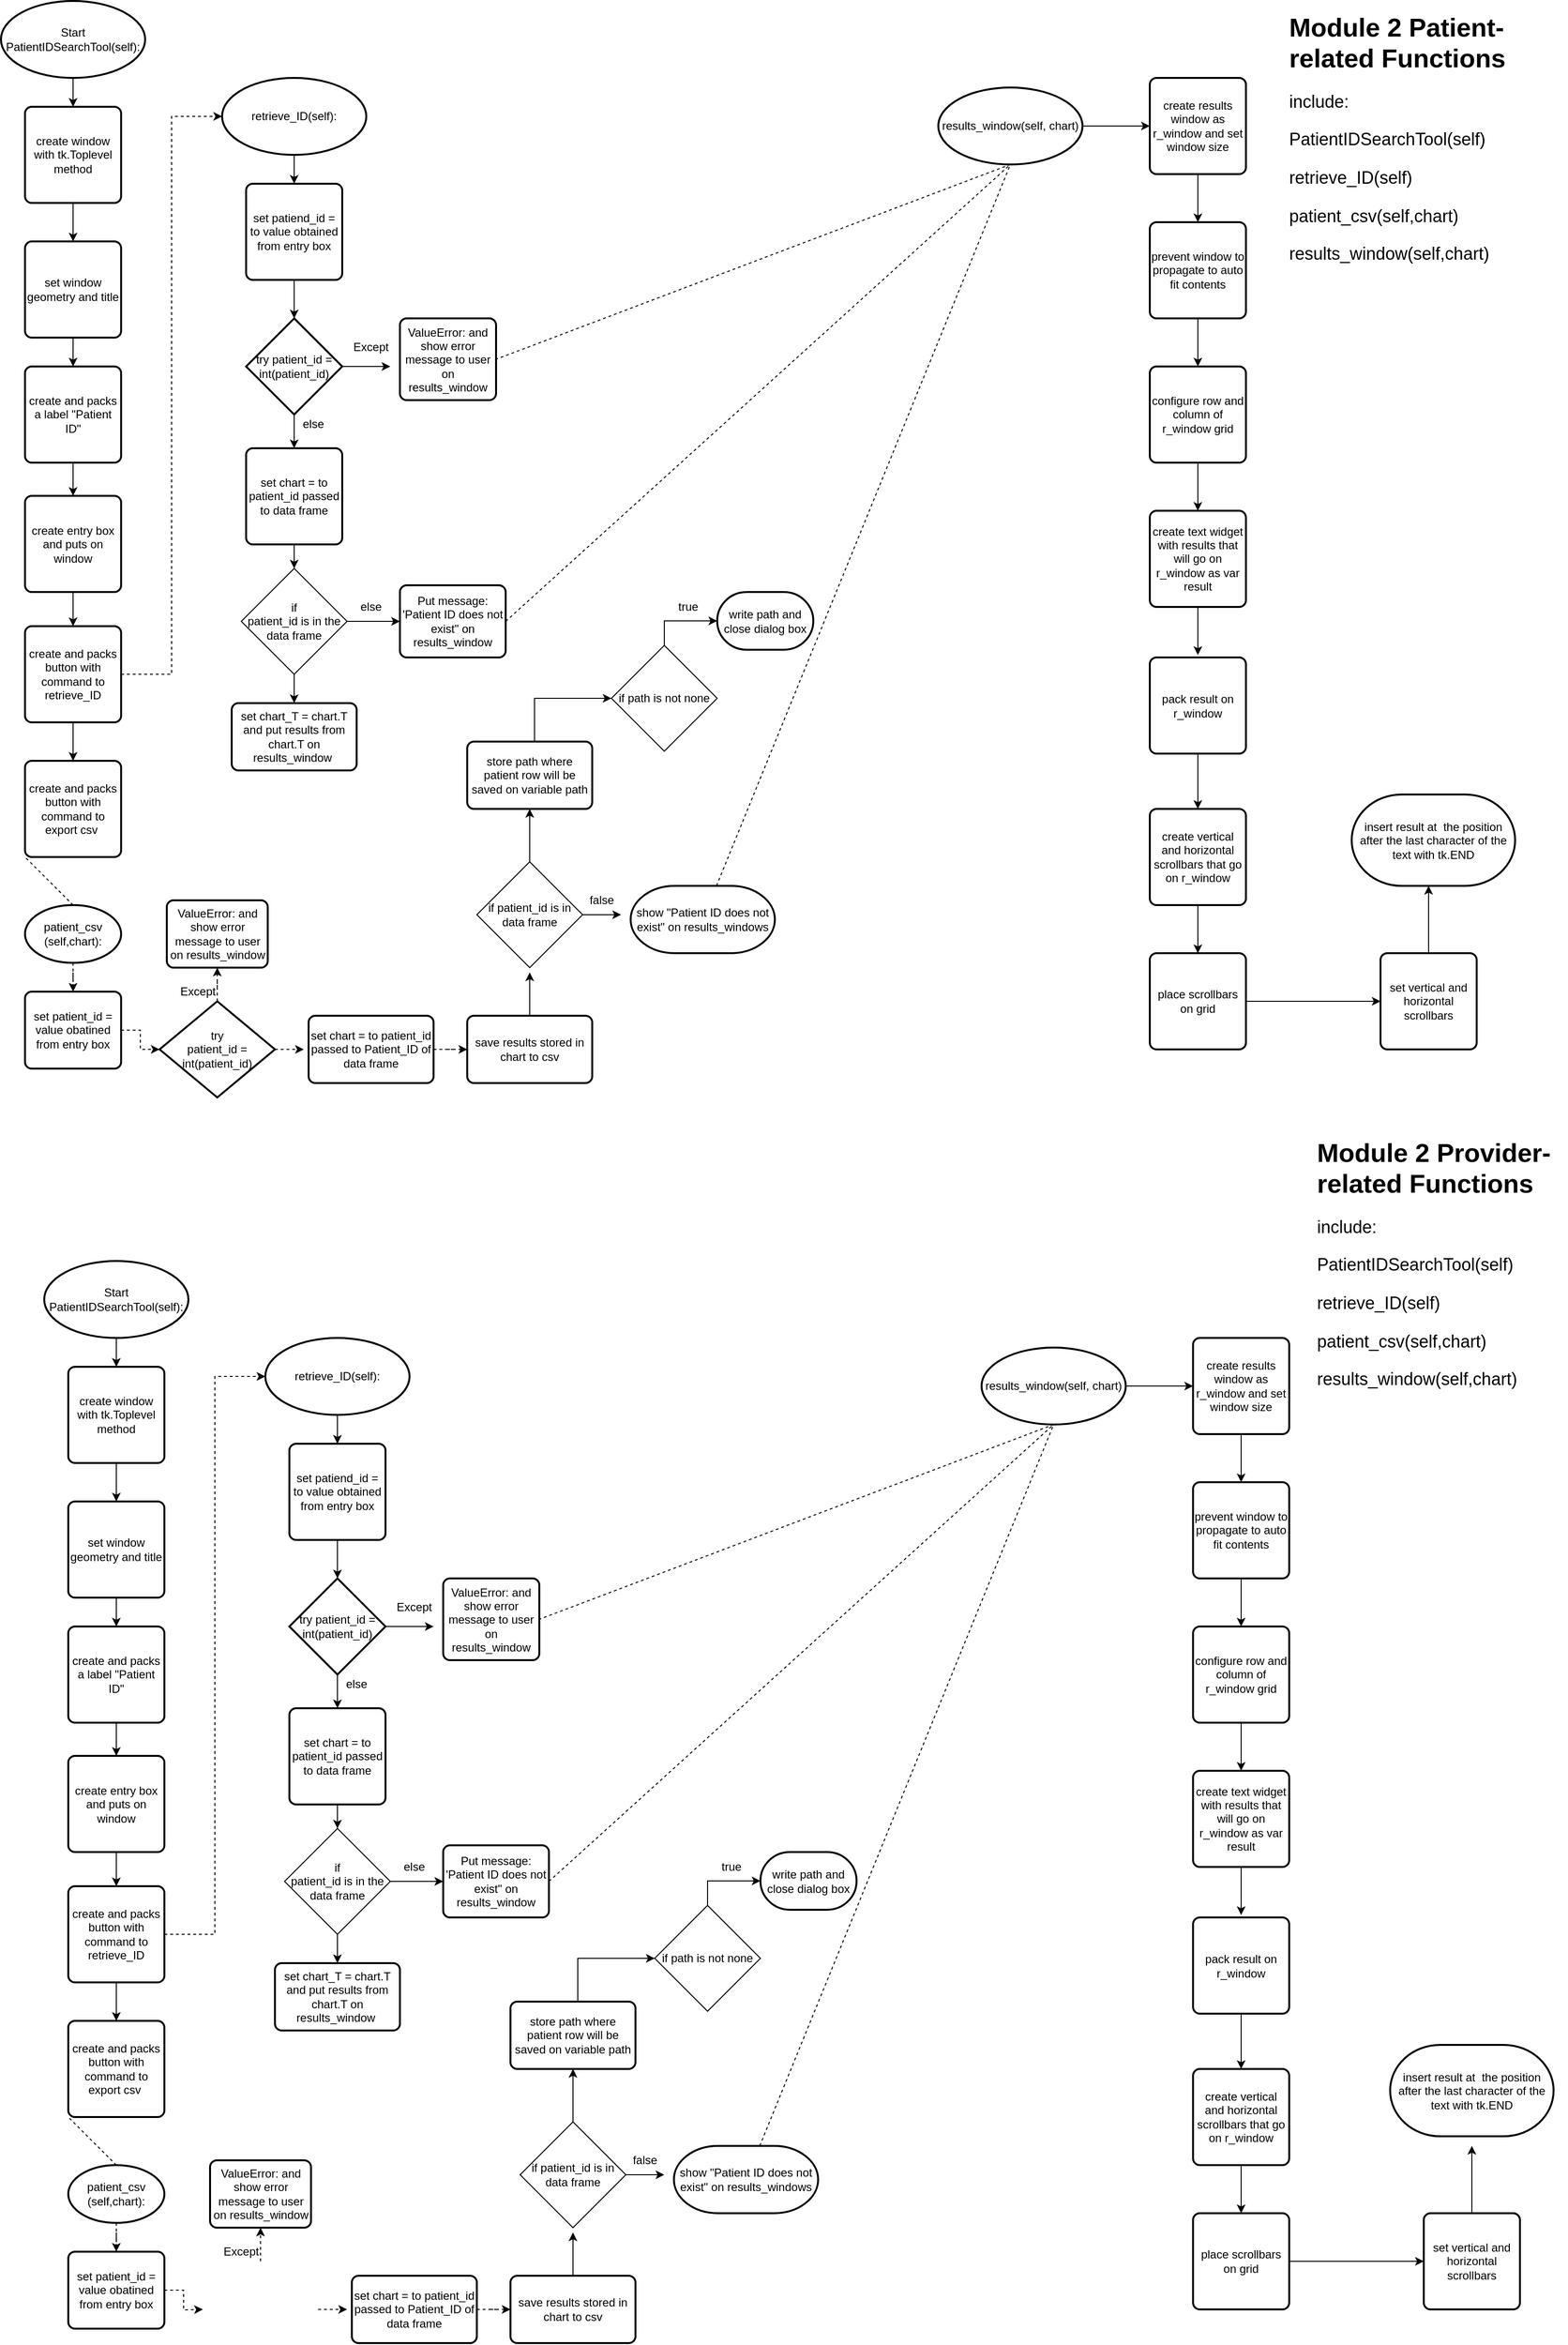 <mxfile version="13.7.7" type="github">
  <diagram id="C5RBs43oDa-KdzZeNtuy" name="Page-1">
    <mxGraphModel dx="3560" dy="1314" grid="1" gridSize="10" guides="1" tooltips="1" connect="1" arrows="1" fold="1" page="1" pageScale="1" pageWidth="827" pageHeight="1169" math="0" shadow="0">
      <root>
        <mxCell id="WIyWlLk6GJQsqaUBKTNV-0" />
        <mxCell id="WIyWlLk6GJQsqaUBKTNV-1" parent="WIyWlLk6GJQsqaUBKTNV-0" />
        <mxCell id="54fz8cjKadsP2ye5OsTs-17" style="edgeStyle=orthogonalEdgeStyle;rounded=0;orthogonalLoop=1;jettySize=auto;html=1;entryX=0.5;entryY=0;entryDx=0;entryDy=0;" edge="1" parent="WIyWlLk6GJQsqaUBKTNV-1" source="54fz8cjKadsP2ye5OsTs-0" target="54fz8cjKadsP2ye5OsTs-9">
          <mxGeometry relative="1" as="geometry" />
        </mxCell>
        <mxCell id="54fz8cjKadsP2ye5OsTs-0" value="&lt;div&gt;Start&lt;br&gt;PatientIDSearchTool(self): &lt;br&gt;&lt;/div&gt;" style="strokeWidth=2;html=1;shape=mxgraph.flowchart.start_1;whiteSpace=wrap;" vertex="1" parent="WIyWlLk6GJQsqaUBKTNV-1">
          <mxGeometry x="25" y="20" width="150" height="80" as="geometry" />
        </mxCell>
        <mxCell id="54fz8cjKadsP2ye5OsTs-16" style="edgeStyle=orthogonalEdgeStyle;rounded=0;orthogonalLoop=1;jettySize=auto;html=1;entryX=0.5;entryY=0;entryDx=0;entryDy=0;" edge="1" parent="WIyWlLk6GJQsqaUBKTNV-1" source="54fz8cjKadsP2ye5OsTs-3" target="54fz8cjKadsP2ye5OsTs-7">
          <mxGeometry relative="1" as="geometry" />
        </mxCell>
        <mxCell id="54fz8cjKadsP2ye5OsTs-3" value="create entry box and puts on window" style="rounded=1;whiteSpace=wrap;html=1;absoluteArcSize=1;arcSize=14;strokeWidth=2;" vertex="1" parent="WIyWlLk6GJQsqaUBKTNV-1">
          <mxGeometry x="50" y="534.5" width="100" height="100" as="geometry" />
        </mxCell>
        <mxCell id="54fz8cjKadsP2ye5OsTs-4" value="create and packs button with command to export csv&amp;nbsp; " style="rounded=1;whiteSpace=wrap;html=1;absoluteArcSize=1;arcSize=14;strokeWidth=2;" vertex="1" parent="WIyWlLk6GJQsqaUBKTNV-1">
          <mxGeometry x="50" y="810" width="100" height="100" as="geometry" />
        </mxCell>
        <mxCell id="54fz8cjKadsP2ye5OsTs-20" style="edgeStyle=orthogonalEdgeStyle;rounded=0;orthogonalLoop=1;jettySize=auto;html=1;entryX=0.5;entryY=0;entryDx=0;entryDy=0;" edge="1" parent="WIyWlLk6GJQsqaUBKTNV-1" source="54fz8cjKadsP2ye5OsTs-7" target="54fz8cjKadsP2ye5OsTs-4">
          <mxGeometry relative="1" as="geometry" />
        </mxCell>
        <mxCell id="54fz8cjKadsP2ye5OsTs-50" style="edgeStyle=orthogonalEdgeStyle;rounded=0;orthogonalLoop=1;jettySize=auto;html=1;exitX=1;exitY=0.5;exitDx=0;exitDy=0;entryX=0;entryY=0.5;entryDx=0;entryDy=0;entryPerimeter=0;dashed=1;" edge="1" parent="WIyWlLk6GJQsqaUBKTNV-1" source="54fz8cjKadsP2ye5OsTs-7" target="54fz8cjKadsP2ye5OsTs-23">
          <mxGeometry relative="1" as="geometry" />
        </mxCell>
        <mxCell id="54fz8cjKadsP2ye5OsTs-7" value="create and packs button with command to retrieve_ID " style="rounded=1;whiteSpace=wrap;html=1;absoluteArcSize=1;arcSize=14;strokeWidth=2;" vertex="1" parent="WIyWlLk6GJQsqaUBKTNV-1">
          <mxGeometry x="50" y="670" width="100" height="100" as="geometry" />
        </mxCell>
        <mxCell id="54fz8cjKadsP2ye5OsTs-14" style="edgeStyle=orthogonalEdgeStyle;rounded=0;orthogonalLoop=1;jettySize=auto;html=1;entryX=0.5;entryY=0;entryDx=0;entryDy=0;" edge="1" parent="WIyWlLk6GJQsqaUBKTNV-1" source="54fz8cjKadsP2ye5OsTs-8" target="54fz8cjKadsP2ye5OsTs-3">
          <mxGeometry relative="1" as="geometry" />
        </mxCell>
        <mxCell id="54fz8cjKadsP2ye5OsTs-8" value="create and packs a label &quot;Patient ID&quot;" style="rounded=1;whiteSpace=wrap;html=1;absoluteArcSize=1;arcSize=14;strokeWidth=2;" vertex="1" parent="WIyWlLk6GJQsqaUBKTNV-1">
          <mxGeometry x="50" y="400" width="100" height="100" as="geometry" />
        </mxCell>
        <mxCell id="54fz8cjKadsP2ye5OsTs-12" style="edgeStyle=orthogonalEdgeStyle;rounded=0;orthogonalLoop=1;jettySize=auto;html=1;entryX=0.5;entryY=0;entryDx=0;entryDy=0;" edge="1" parent="WIyWlLk6GJQsqaUBKTNV-1" source="54fz8cjKadsP2ye5OsTs-9" target="54fz8cjKadsP2ye5OsTs-10">
          <mxGeometry relative="1" as="geometry" />
        </mxCell>
        <mxCell id="54fz8cjKadsP2ye5OsTs-9" value="create window with tk.Toplevel method" style="rounded=1;whiteSpace=wrap;html=1;absoluteArcSize=1;arcSize=14;strokeWidth=2;" vertex="1" parent="WIyWlLk6GJQsqaUBKTNV-1">
          <mxGeometry x="50" y="130" width="100" height="100" as="geometry" />
        </mxCell>
        <mxCell id="54fz8cjKadsP2ye5OsTs-13" style="edgeStyle=orthogonalEdgeStyle;rounded=0;orthogonalLoop=1;jettySize=auto;html=1;entryX=0.5;entryY=0;entryDx=0;entryDy=0;" edge="1" parent="WIyWlLk6GJQsqaUBKTNV-1" source="54fz8cjKadsP2ye5OsTs-10" target="54fz8cjKadsP2ye5OsTs-8">
          <mxGeometry relative="1" as="geometry" />
        </mxCell>
        <mxCell id="54fz8cjKadsP2ye5OsTs-10" value="set window geometry and title" style="rounded=1;whiteSpace=wrap;html=1;absoluteArcSize=1;arcSize=14;strokeWidth=2;" vertex="1" parent="WIyWlLk6GJQsqaUBKTNV-1">
          <mxGeometry x="50" y="270" width="100" height="100" as="geometry" />
        </mxCell>
        <mxCell id="54fz8cjKadsP2ye5OsTs-32" style="edgeStyle=orthogonalEdgeStyle;rounded=0;orthogonalLoop=1;jettySize=auto;html=1;entryX=0.5;entryY=0;entryDx=0;entryDy=0;" edge="1" parent="WIyWlLk6GJQsqaUBKTNV-1" source="54fz8cjKadsP2ye5OsTs-23" target="54fz8cjKadsP2ye5OsTs-24">
          <mxGeometry relative="1" as="geometry" />
        </mxCell>
        <mxCell id="54fz8cjKadsP2ye5OsTs-23" value="&lt;div&gt;retrieve_ID(self): &lt;br&gt;&lt;/div&gt;" style="strokeWidth=2;html=1;shape=mxgraph.flowchart.start_1;whiteSpace=wrap;" vertex="1" parent="WIyWlLk6GJQsqaUBKTNV-1">
          <mxGeometry x="255" y="100" width="150" height="80" as="geometry" />
        </mxCell>
        <mxCell id="54fz8cjKadsP2ye5OsTs-31" style="edgeStyle=orthogonalEdgeStyle;rounded=0;orthogonalLoop=1;jettySize=auto;html=1;entryX=0.5;entryY=0;entryDx=0;entryDy=0;" edge="1" parent="WIyWlLk6GJQsqaUBKTNV-1" source="54fz8cjKadsP2ye5OsTs-24">
          <mxGeometry relative="1" as="geometry">
            <mxPoint x="330" y="350" as="targetPoint" />
          </mxGeometry>
        </mxCell>
        <mxCell id="54fz8cjKadsP2ye5OsTs-24" value="set patiend_id = to value obtained from entry box " style="rounded=1;whiteSpace=wrap;html=1;absoluteArcSize=1;arcSize=14;strokeWidth=2;" vertex="1" parent="WIyWlLk6GJQsqaUBKTNV-1">
          <mxGeometry x="280" y="210" width="100" height="100" as="geometry" />
        </mxCell>
        <mxCell id="54fz8cjKadsP2ye5OsTs-29" style="edgeStyle=orthogonalEdgeStyle;rounded=0;orthogonalLoop=1;jettySize=auto;html=1;entryX=0.5;entryY=0;entryDx=0;entryDy=0;" edge="1" parent="WIyWlLk6GJQsqaUBKTNV-1" source="54fz8cjKadsP2ye5OsTs-27">
          <mxGeometry relative="1" as="geometry">
            <mxPoint x="330" y="610" as="targetPoint" />
          </mxGeometry>
        </mxCell>
        <mxCell id="54fz8cjKadsP2ye5OsTs-27" value="set chart = to patient_id passed to data frame " style="rounded=1;whiteSpace=wrap;html=1;absoluteArcSize=1;arcSize=14;strokeWidth=2;" vertex="1" parent="WIyWlLk6GJQsqaUBKTNV-1">
          <mxGeometry x="280" y="485" width="100" height="100" as="geometry" />
        </mxCell>
        <mxCell id="54fz8cjKadsP2ye5OsTs-30" style="edgeStyle=orthogonalEdgeStyle;rounded=0;orthogonalLoop=1;jettySize=auto;html=1;entryX=0.5;entryY=0;entryDx=0;entryDy=0;" edge="1" parent="WIyWlLk6GJQsqaUBKTNV-1" target="54fz8cjKadsP2ye5OsTs-27">
          <mxGeometry relative="1" as="geometry">
            <mxPoint x="330" y="450" as="sourcePoint" />
          </mxGeometry>
        </mxCell>
        <mxCell id="54fz8cjKadsP2ye5OsTs-34" style="edgeStyle=orthogonalEdgeStyle;rounded=0;orthogonalLoop=1;jettySize=auto;html=1;" edge="1" parent="WIyWlLk6GJQsqaUBKTNV-1" source="54fz8cjKadsP2ye5OsTs-33">
          <mxGeometry relative="1" as="geometry">
            <mxPoint x="430" y="400" as="targetPoint" />
          </mxGeometry>
        </mxCell>
        <mxCell id="54fz8cjKadsP2ye5OsTs-33" value="try patient_id = int(patient_id)" style="strokeWidth=2;html=1;shape=mxgraph.flowchart.decision;whiteSpace=wrap;" vertex="1" parent="WIyWlLk6GJQsqaUBKTNV-1">
          <mxGeometry x="280" y="350" width="100" height="100" as="geometry" />
        </mxCell>
        <mxCell id="54fz8cjKadsP2ye5OsTs-36" value="Except" style="text;html=1;strokeColor=none;fillColor=none;align=center;verticalAlign=middle;whiteSpace=wrap;rounded=0;" vertex="1" parent="WIyWlLk6GJQsqaUBKTNV-1">
          <mxGeometry x="390" y="370" width="40" height="20" as="geometry" />
        </mxCell>
        <mxCell id="54fz8cjKadsP2ye5OsTs-38" value="ValueError: and show error message to user on results_window" style="rounded=1;whiteSpace=wrap;html=1;absoluteArcSize=1;arcSize=14;strokeWidth=2;" vertex="1" parent="WIyWlLk6GJQsqaUBKTNV-1">
          <mxGeometry x="440" y="350" width="100" height="85" as="geometry" />
        </mxCell>
        <mxCell id="54fz8cjKadsP2ye5OsTs-39" value="else" style="text;html=1;strokeColor=none;fillColor=none;align=center;verticalAlign=middle;whiteSpace=wrap;rounded=0;" vertex="1" parent="WIyWlLk6GJQsqaUBKTNV-1">
          <mxGeometry x="330" y="435" width="40" height="50" as="geometry" />
        </mxCell>
        <mxCell id="54fz8cjKadsP2ye5OsTs-42" style="edgeStyle=orthogonalEdgeStyle;rounded=0;orthogonalLoop=1;jettySize=auto;html=1;" edge="1" parent="WIyWlLk6GJQsqaUBKTNV-1" source="54fz8cjKadsP2ye5OsTs-41">
          <mxGeometry relative="1" as="geometry">
            <mxPoint x="330" y="750" as="targetPoint" />
          </mxGeometry>
        </mxCell>
        <mxCell id="54fz8cjKadsP2ye5OsTs-45" style="edgeStyle=orthogonalEdgeStyle;rounded=0;orthogonalLoop=1;jettySize=auto;html=1;" edge="1" parent="WIyWlLk6GJQsqaUBKTNV-1" source="54fz8cjKadsP2ye5OsTs-41" target="54fz8cjKadsP2ye5OsTs-44">
          <mxGeometry relative="1" as="geometry" />
        </mxCell>
        <mxCell id="54fz8cjKadsP2ye5OsTs-41" value="&lt;div&gt;if &lt;br&gt;&lt;/div&gt;&lt;div&gt;patient_id is in the data frame &lt;/div&gt;" style="rhombus;whiteSpace=wrap;html=1;" vertex="1" parent="WIyWlLk6GJQsqaUBKTNV-1">
          <mxGeometry x="275" y="610" width="110" height="110" as="geometry" />
        </mxCell>
        <mxCell id="54fz8cjKadsP2ye5OsTs-43" value="&lt;div&gt;set chart_T = chart.T&lt;/div&gt;&lt;div&gt;and put results from chart.T on results_window&amp;nbsp; &lt;/div&gt;" style="rounded=1;whiteSpace=wrap;html=1;absoluteArcSize=1;arcSize=14;strokeWidth=2;" vertex="1" parent="WIyWlLk6GJQsqaUBKTNV-1">
          <mxGeometry x="265" y="750" width="130" height="70" as="geometry" />
        </mxCell>
        <mxCell id="54fz8cjKadsP2ye5OsTs-44" value="Put message: &#39;Patient ID does not exist&quot; on results_window" style="rounded=1;whiteSpace=wrap;html=1;absoluteArcSize=1;arcSize=14;strokeWidth=2;" vertex="1" parent="WIyWlLk6GJQsqaUBKTNV-1">
          <mxGeometry x="440" y="627.5" width="110" height="75" as="geometry" />
        </mxCell>
        <mxCell id="54fz8cjKadsP2ye5OsTs-46" value="else" style="text;html=1;strokeColor=none;fillColor=none;align=center;verticalAlign=middle;whiteSpace=wrap;rounded=0;" vertex="1" parent="WIyWlLk6GJQsqaUBKTNV-1">
          <mxGeometry x="390" y="640" width="40" height="20" as="geometry" />
        </mxCell>
        <mxCell id="54fz8cjKadsP2ye5OsTs-56" style="edgeStyle=orthogonalEdgeStyle;rounded=0;orthogonalLoop=1;jettySize=auto;html=1;entryX=0.5;entryY=0;entryDx=0;entryDy=0;dashed=1;" edge="1" parent="WIyWlLk6GJQsqaUBKTNV-1" source="54fz8cjKadsP2ye5OsTs-48" target="54fz8cjKadsP2ye5OsTs-51">
          <mxGeometry relative="1" as="geometry" />
        </mxCell>
        <mxCell id="54fz8cjKadsP2ye5OsTs-48" value="&lt;div&gt;patient_csv&lt;/div&gt;&lt;div&gt;(self,chart):&lt;/div&gt;" style="strokeWidth=2;html=1;shape=mxgraph.flowchart.start_1;whiteSpace=wrap;" vertex="1" parent="WIyWlLk6GJQsqaUBKTNV-1">
          <mxGeometry x="50" y="960" width="100" height="60" as="geometry" />
        </mxCell>
        <mxCell id="54fz8cjKadsP2ye5OsTs-58" style="edgeStyle=orthogonalEdgeStyle;rounded=0;orthogonalLoop=1;jettySize=auto;html=1;dashed=1;" edge="1" parent="WIyWlLk6GJQsqaUBKTNV-1" source="54fz8cjKadsP2ye5OsTs-51" target="54fz8cjKadsP2ye5OsTs-57">
          <mxGeometry relative="1" as="geometry" />
        </mxCell>
        <mxCell id="54fz8cjKadsP2ye5OsTs-51" value="set patient_id = value obatined from entry box" style="rounded=1;whiteSpace=wrap;html=1;absoluteArcSize=1;arcSize=14;strokeWidth=2;" vertex="1" parent="WIyWlLk6GJQsqaUBKTNV-1">
          <mxGeometry x="50" y="1050" width="100" height="80" as="geometry" />
        </mxCell>
        <mxCell id="54fz8cjKadsP2ye5OsTs-52" value="ValueError: and show error message to user on results_window" style="rounded=1;whiteSpace=wrap;html=1;absoluteArcSize=1;arcSize=14;strokeWidth=2;" vertex="1" parent="WIyWlLk6GJQsqaUBKTNV-1">
          <mxGeometry x="197.5" y="955" width="105" height="70" as="geometry" />
        </mxCell>
        <mxCell id="54fz8cjKadsP2ye5OsTs-68" style="edgeStyle=orthogonalEdgeStyle;rounded=0;orthogonalLoop=1;jettySize=auto;html=1;" edge="1" parent="WIyWlLk6GJQsqaUBKTNV-1" source="54fz8cjKadsP2ye5OsTs-54">
          <mxGeometry relative="1" as="geometry">
            <mxPoint x="575" y="1030" as="targetPoint" />
          </mxGeometry>
        </mxCell>
        <mxCell id="54fz8cjKadsP2ye5OsTs-54" value="save results stored in chart to csv" style="rounded=1;whiteSpace=wrap;html=1;absoluteArcSize=1;arcSize=14;strokeWidth=2;" vertex="1" parent="WIyWlLk6GJQsqaUBKTNV-1">
          <mxGeometry x="510" y="1075" width="130" height="70" as="geometry" />
        </mxCell>
        <mxCell id="54fz8cjKadsP2ye5OsTs-65" style="edgeStyle=orthogonalEdgeStyle;rounded=0;orthogonalLoop=1;jettySize=auto;html=1;entryX=0;entryY=0.5;entryDx=0;entryDy=0;dashed=1;" edge="1" parent="WIyWlLk6GJQsqaUBKTNV-1" source="54fz8cjKadsP2ye5OsTs-55" target="54fz8cjKadsP2ye5OsTs-54">
          <mxGeometry relative="1" as="geometry" />
        </mxCell>
        <mxCell id="54fz8cjKadsP2ye5OsTs-55" value="set chart = to patient_id passed to Patient_ID of data frame" style="rounded=1;whiteSpace=wrap;html=1;absoluteArcSize=1;arcSize=14;strokeWidth=2;" vertex="1" parent="WIyWlLk6GJQsqaUBKTNV-1">
          <mxGeometry x="345" y="1075" width="130" height="70" as="geometry" />
        </mxCell>
        <mxCell id="54fz8cjKadsP2ye5OsTs-59" style="edgeStyle=orthogonalEdgeStyle;rounded=0;orthogonalLoop=1;jettySize=auto;html=1;entryX=0.5;entryY=1;entryDx=0;entryDy=0;dashed=1;" edge="1" parent="WIyWlLk6GJQsqaUBKTNV-1" source="54fz8cjKadsP2ye5OsTs-57" target="54fz8cjKadsP2ye5OsTs-52">
          <mxGeometry relative="1" as="geometry" />
        </mxCell>
        <mxCell id="54fz8cjKadsP2ye5OsTs-64" style="edgeStyle=orthogonalEdgeStyle;rounded=0;orthogonalLoop=1;jettySize=auto;html=1;dashed=1;" edge="1" parent="WIyWlLk6GJQsqaUBKTNV-1" source="54fz8cjKadsP2ye5OsTs-57">
          <mxGeometry relative="1" as="geometry">
            <mxPoint x="340" y="1110" as="targetPoint" />
          </mxGeometry>
        </mxCell>
        <mxCell id="54fz8cjKadsP2ye5OsTs-57" value="&lt;div&gt;try&lt;/div&gt;&lt;div&gt;patient_id = int(patient_id)&lt;br&gt;&lt;/div&gt;" style="strokeWidth=2;html=1;shape=mxgraph.flowchart.decision;whiteSpace=wrap;" vertex="1" parent="WIyWlLk6GJQsqaUBKTNV-1">
          <mxGeometry x="190" y="1060" width="120" height="100" as="geometry" />
        </mxCell>
        <mxCell id="54fz8cjKadsP2ye5OsTs-60" value="Except" style="text;html=1;strokeColor=none;fillColor=none;align=center;verticalAlign=middle;whiteSpace=wrap;rounded=0;" vertex="1" parent="WIyWlLk6GJQsqaUBKTNV-1">
          <mxGeometry x="210" y="1040" width="40" height="20" as="geometry" />
        </mxCell>
        <mxCell id="54fz8cjKadsP2ye5OsTs-71" style="edgeStyle=orthogonalEdgeStyle;rounded=0;orthogonalLoop=1;jettySize=auto;html=1;entryX=0;entryY=0.5;entryDx=0;entryDy=0;" edge="1" parent="WIyWlLk6GJQsqaUBKTNV-1" source="54fz8cjKadsP2ye5OsTs-66">
          <mxGeometry relative="1" as="geometry">
            <mxPoint x="670" y="970" as="targetPoint" />
          </mxGeometry>
        </mxCell>
        <mxCell id="54fz8cjKadsP2ye5OsTs-74" style="edgeStyle=orthogonalEdgeStyle;rounded=0;orthogonalLoop=1;jettySize=auto;html=1;" edge="1" parent="WIyWlLk6GJQsqaUBKTNV-1" source="54fz8cjKadsP2ye5OsTs-66">
          <mxGeometry relative="1" as="geometry">
            <mxPoint x="575" y="860" as="targetPoint" />
          </mxGeometry>
        </mxCell>
        <mxCell id="54fz8cjKadsP2ye5OsTs-66" value="if patient_id is in data frame" style="rhombus;whiteSpace=wrap;html=1;" vertex="1" parent="WIyWlLk6GJQsqaUBKTNV-1">
          <mxGeometry x="520" y="915" width="110" height="110" as="geometry" />
        </mxCell>
        <mxCell id="54fz8cjKadsP2ye5OsTs-67" value="" style="endArrow=none;dashed=1;html=1;entryX=0;entryY=1;entryDx=0;entryDy=0;exitX=0.5;exitY=0;exitDx=0;exitDy=0;exitPerimeter=0;" edge="1" parent="WIyWlLk6GJQsqaUBKTNV-1" source="54fz8cjKadsP2ye5OsTs-48" target="54fz8cjKadsP2ye5OsTs-4">
          <mxGeometry width="50" height="50" relative="1" as="geometry">
            <mxPoint x="-30" y="980" as="sourcePoint" />
            <mxPoint x="20" y="930" as="targetPoint" />
          </mxGeometry>
        </mxCell>
        <mxCell id="54fz8cjKadsP2ye5OsTs-72" value="false" style="text;html=1;strokeColor=none;fillColor=none;align=center;verticalAlign=middle;whiteSpace=wrap;rounded=0;" vertex="1" parent="WIyWlLk6GJQsqaUBKTNV-1">
          <mxGeometry x="630" y="930" width="40" height="50" as="geometry" />
        </mxCell>
        <mxCell id="54fz8cjKadsP2ye5OsTs-79" style="edgeStyle=orthogonalEdgeStyle;rounded=0;orthogonalLoop=1;jettySize=auto;html=1;" edge="1" parent="WIyWlLk6GJQsqaUBKTNV-1" source="54fz8cjKadsP2ye5OsTs-75" target="54fz8cjKadsP2ye5OsTs-78">
          <mxGeometry relative="1" as="geometry">
            <Array as="points">
              <mxPoint x="580" y="745" />
            </Array>
          </mxGeometry>
        </mxCell>
        <mxCell id="54fz8cjKadsP2ye5OsTs-75" value="store path where patient row will be saved on variable path" style="rounded=1;whiteSpace=wrap;html=1;absoluteArcSize=1;arcSize=14;strokeWidth=2;" vertex="1" parent="WIyWlLk6GJQsqaUBKTNV-1">
          <mxGeometry x="510" y="790" width="130" height="70" as="geometry" />
        </mxCell>
        <mxCell id="54fz8cjKadsP2ye5OsTs-93" style="edgeStyle=orthogonalEdgeStyle;rounded=0;orthogonalLoop=1;jettySize=auto;html=1;entryX=0;entryY=0.5;entryDx=0;entryDy=0;entryPerimeter=0;" edge="1" parent="WIyWlLk6GJQsqaUBKTNV-1" source="54fz8cjKadsP2ye5OsTs-78" target="54fz8cjKadsP2ye5OsTs-83">
          <mxGeometry relative="1" as="geometry">
            <Array as="points">
              <mxPoint x="715" y="664" />
            </Array>
          </mxGeometry>
        </mxCell>
        <mxCell id="54fz8cjKadsP2ye5OsTs-78" value="if path is not none" style="rhombus;whiteSpace=wrap;html=1;" vertex="1" parent="WIyWlLk6GJQsqaUBKTNV-1">
          <mxGeometry x="660" y="690" width="110" height="110" as="geometry" />
        </mxCell>
        <mxCell id="54fz8cjKadsP2ye5OsTs-82" value="true" style="text;html=1;strokeColor=none;fillColor=none;align=center;verticalAlign=middle;whiteSpace=wrap;rounded=0;" vertex="1" parent="WIyWlLk6GJQsqaUBKTNV-1">
          <mxGeometry x="720" y="640" width="40" height="20" as="geometry" />
        </mxCell>
        <mxCell id="54fz8cjKadsP2ye5OsTs-83" value="write path and close dialog box" style="strokeWidth=2;html=1;shape=mxgraph.flowchart.terminator;whiteSpace=wrap;" vertex="1" parent="WIyWlLk6GJQsqaUBKTNV-1">
          <mxGeometry x="770" y="634.5" width="100" height="60" as="geometry" />
        </mxCell>
        <mxCell id="54fz8cjKadsP2ye5OsTs-85" value="show &quot;Patient ID does not exist&quot; on results_windows" style="strokeWidth=2;html=1;shape=mxgraph.flowchart.terminator;whiteSpace=wrap;" vertex="1" parent="WIyWlLk6GJQsqaUBKTNV-1">
          <mxGeometry x="680" y="940" width="150" height="70" as="geometry" />
        </mxCell>
        <mxCell id="54fz8cjKadsP2ye5OsTs-109" style="edgeStyle=orthogonalEdgeStyle;rounded=0;orthogonalLoop=1;jettySize=auto;html=1;entryX=0;entryY=0.5;entryDx=0;entryDy=0;" edge="1" parent="WIyWlLk6GJQsqaUBKTNV-1" source="54fz8cjKadsP2ye5OsTs-86" target="54fz8cjKadsP2ye5OsTs-98">
          <mxGeometry relative="1" as="geometry" />
        </mxCell>
        <mxCell id="54fz8cjKadsP2ye5OsTs-86" value="results_window(self, chart)" style="strokeWidth=2;html=1;shape=mxgraph.flowchart.start_1;whiteSpace=wrap;" vertex="1" parent="WIyWlLk6GJQsqaUBKTNV-1">
          <mxGeometry x="1000" y="110" width="150" height="80" as="geometry" />
        </mxCell>
        <mxCell id="54fz8cjKadsP2ye5OsTs-88" value="" style="endArrow=none;dashed=1;html=1;entryX=1;entryY=0.5;entryDx=0;entryDy=0;" edge="1" parent="WIyWlLk6GJQsqaUBKTNV-1" target="54fz8cjKadsP2ye5OsTs-38">
          <mxGeometry width="50" height="50" relative="1" as="geometry">
            <mxPoint x="1075" y="190" as="sourcePoint" />
            <mxPoint x="300" y="420" as="targetPoint" />
          </mxGeometry>
        </mxCell>
        <mxCell id="54fz8cjKadsP2ye5OsTs-90" value="" style="endArrow=none;dashed=1;html=1;exitX=1;exitY=0.5;exitDx=0;exitDy=0;entryX=0.5;entryY=1;entryDx=0;entryDy=0;entryPerimeter=0;" edge="1" parent="WIyWlLk6GJQsqaUBKTNV-1" source="54fz8cjKadsP2ye5OsTs-44" target="54fz8cjKadsP2ye5OsTs-86">
          <mxGeometry width="50" height="50" relative="1" as="geometry">
            <mxPoint x="640" y="540" as="sourcePoint" />
            <mxPoint x="690" y="490" as="targetPoint" />
          </mxGeometry>
        </mxCell>
        <mxCell id="54fz8cjKadsP2ye5OsTs-91" value="" style="endArrow=none;dashed=1;html=1;" edge="1" parent="WIyWlLk6GJQsqaUBKTNV-1" source="54fz8cjKadsP2ye5OsTs-85">
          <mxGeometry width="50" height="50" relative="1" as="geometry">
            <mxPoint x="640" y="740" as="sourcePoint" />
            <mxPoint x="1075" y="190" as="targetPoint" />
          </mxGeometry>
        </mxCell>
        <mxCell id="54fz8cjKadsP2ye5OsTs-114" style="edgeStyle=orthogonalEdgeStyle;rounded=0;orthogonalLoop=1;jettySize=auto;html=1;entryX=0.5;entryY=0;entryDx=0;entryDy=0;" edge="1" parent="WIyWlLk6GJQsqaUBKTNV-1" source="54fz8cjKadsP2ye5OsTs-94" target="54fz8cjKadsP2ye5OsTs-104">
          <mxGeometry relative="1" as="geometry" />
        </mxCell>
        <mxCell id="54fz8cjKadsP2ye5OsTs-94" value="pack result on r_window" style="rounded=1;whiteSpace=wrap;html=1;absoluteArcSize=1;arcSize=14;strokeWidth=2;" vertex="1" parent="WIyWlLk6GJQsqaUBKTNV-1">
          <mxGeometry x="1220" y="702.5" width="100" height="100" as="geometry" />
        </mxCell>
        <mxCell id="54fz8cjKadsP2ye5OsTs-113" style="edgeStyle=orthogonalEdgeStyle;rounded=0;orthogonalLoop=1;jettySize=auto;html=1;" edge="1" parent="WIyWlLk6GJQsqaUBKTNV-1" source="54fz8cjKadsP2ye5OsTs-95">
          <mxGeometry relative="1" as="geometry">
            <mxPoint x="1270" y="700" as="targetPoint" />
          </mxGeometry>
        </mxCell>
        <mxCell id="54fz8cjKadsP2ye5OsTs-95" value="create text widget with results that will go on r_window as var result" style="rounded=1;whiteSpace=wrap;html=1;absoluteArcSize=1;arcSize=14;strokeWidth=2;" vertex="1" parent="WIyWlLk6GJQsqaUBKTNV-1">
          <mxGeometry x="1220" y="550" width="100" height="100" as="geometry" />
        </mxCell>
        <mxCell id="54fz8cjKadsP2ye5OsTs-112" style="edgeStyle=orthogonalEdgeStyle;rounded=0;orthogonalLoop=1;jettySize=auto;html=1;entryX=0.5;entryY=0;entryDx=0;entryDy=0;" edge="1" parent="WIyWlLk6GJQsqaUBKTNV-1" source="54fz8cjKadsP2ye5OsTs-96" target="54fz8cjKadsP2ye5OsTs-95">
          <mxGeometry relative="1" as="geometry" />
        </mxCell>
        <mxCell id="54fz8cjKadsP2ye5OsTs-96" value="configure row and column of r_window grid" style="rounded=1;whiteSpace=wrap;html=1;absoluteArcSize=1;arcSize=14;strokeWidth=2;" vertex="1" parent="WIyWlLk6GJQsqaUBKTNV-1">
          <mxGeometry x="1220" y="400" width="100" height="100" as="geometry" />
        </mxCell>
        <mxCell id="54fz8cjKadsP2ye5OsTs-111" style="edgeStyle=orthogonalEdgeStyle;rounded=0;orthogonalLoop=1;jettySize=auto;html=1;entryX=0.5;entryY=0;entryDx=0;entryDy=0;" edge="1" parent="WIyWlLk6GJQsqaUBKTNV-1" source="54fz8cjKadsP2ye5OsTs-97" target="54fz8cjKadsP2ye5OsTs-96">
          <mxGeometry relative="1" as="geometry" />
        </mxCell>
        <mxCell id="54fz8cjKadsP2ye5OsTs-97" value="prevent window to propagate to auto fit contents" style="rounded=1;whiteSpace=wrap;html=1;absoluteArcSize=1;arcSize=14;strokeWidth=2;" vertex="1" parent="WIyWlLk6GJQsqaUBKTNV-1">
          <mxGeometry x="1220" y="250" width="100" height="100" as="geometry" />
        </mxCell>
        <mxCell id="54fz8cjKadsP2ye5OsTs-110" style="edgeStyle=orthogonalEdgeStyle;rounded=0;orthogonalLoop=1;jettySize=auto;html=1;entryX=0.5;entryY=0;entryDx=0;entryDy=0;" edge="1" parent="WIyWlLk6GJQsqaUBKTNV-1" source="54fz8cjKadsP2ye5OsTs-98" target="54fz8cjKadsP2ye5OsTs-97">
          <mxGeometry relative="1" as="geometry" />
        </mxCell>
        <mxCell id="54fz8cjKadsP2ye5OsTs-98" value="create results window as r_window and set window size" style="rounded=1;whiteSpace=wrap;html=1;absoluteArcSize=1;arcSize=14;strokeWidth=2;" vertex="1" parent="WIyWlLk6GJQsqaUBKTNV-1">
          <mxGeometry x="1220" y="100" width="100" height="100" as="geometry" />
        </mxCell>
        <mxCell id="54fz8cjKadsP2ye5OsTs-115" style="edgeStyle=orthogonalEdgeStyle;rounded=0;orthogonalLoop=1;jettySize=auto;html=1;entryX=0.5;entryY=0;entryDx=0;entryDy=0;" edge="1" parent="WIyWlLk6GJQsqaUBKTNV-1" source="54fz8cjKadsP2ye5OsTs-104" target="54fz8cjKadsP2ye5OsTs-105">
          <mxGeometry relative="1" as="geometry" />
        </mxCell>
        <mxCell id="54fz8cjKadsP2ye5OsTs-104" value="create vertical and horizontal scrollbars that go on r_window " style="rounded=1;whiteSpace=wrap;html=1;absoluteArcSize=1;arcSize=14;strokeWidth=2;" vertex="1" parent="WIyWlLk6GJQsqaUBKTNV-1">
          <mxGeometry x="1220" y="860" width="100" height="100" as="geometry" />
        </mxCell>
        <mxCell id="54fz8cjKadsP2ye5OsTs-116" style="edgeStyle=orthogonalEdgeStyle;rounded=0;orthogonalLoop=1;jettySize=auto;html=1;" edge="1" parent="WIyWlLk6GJQsqaUBKTNV-1" source="54fz8cjKadsP2ye5OsTs-105" target="54fz8cjKadsP2ye5OsTs-108">
          <mxGeometry relative="1" as="geometry" />
        </mxCell>
        <mxCell id="54fz8cjKadsP2ye5OsTs-105" value="place scrollbars on grid" style="rounded=1;whiteSpace=wrap;html=1;absoluteArcSize=1;arcSize=14;strokeWidth=2;" vertex="1" parent="WIyWlLk6GJQsqaUBKTNV-1">
          <mxGeometry x="1220" y="1010" width="100" height="100" as="geometry" />
        </mxCell>
        <mxCell id="54fz8cjKadsP2ye5OsTs-117" style="edgeStyle=orthogonalEdgeStyle;rounded=0;orthogonalLoop=1;jettySize=auto;html=1;entryX=0.5;entryY=1;entryDx=0;entryDy=0;" edge="1" parent="WIyWlLk6GJQsqaUBKTNV-1" source="54fz8cjKadsP2ye5OsTs-108">
          <mxGeometry relative="1" as="geometry">
            <mxPoint x="1510" y="940.0" as="targetPoint" />
          </mxGeometry>
        </mxCell>
        <mxCell id="54fz8cjKadsP2ye5OsTs-108" value="set vertical and horizontal scrollbars " style="rounded=1;whiteSpace=wrap;html=1;absoluteArcSize=1;arcSize=14;strokeWidth=2;" vertex="1" parent="WIyWlLk6GJQsqaUBKTNV-1">
          <mxGeometry x="1460" y="1010" width="100" height="100" as="geometry" />
        </mxCell>
        <mxCell id="54fz8cjKadsP2ye5OsTs-118" value="insert result at&amp;nbsp; &lt;span class=&quot;aCOpRe&quot;&gt;&lt;span&gt;the position after the last character of the text with tk.END&lt;br&gt;&lt;/span&gt;&lt;/span&gt;" style="strokeWidth=2;html=1;shape=mxgraph.flowchart.terminator;whiteSpace=wrap;" vertex="1" parent="WIyWlLk6GJQsqaUBKTNV-1">
          <mxGeometry x="1430" y="845" width="170" height="95" as="geometry" />
        </mxCell>
        <mxCell id="54fz8cjKadsP2ye5OsTs-197" style="edgeStyle=orthogonalEdgeStyle;rounded=0;orthogonalLoop=1;jettySize=auto;html=1;entryX=0.5;entryY=0;entryDx=0;entryDy=0;" edge="1" source="54fz8cjKadsP2ye5OsTs-198" target="54fz8cjKadsP2ye5OsTs-208" parent="WIyWlLk6GJQsqaUBKTNV-1">
          <mxGeometry relative="1" as="geometry" />
        </mxCell>
        <mxCell id="54fz8cjKadsP2ye5OsTs-198" value="&lt;div&gt;Start&lt;br&gt;PatientIDSearchTool(self): &lt;br&gt;&lt;/div&gt;" style="strokeWidth=2;html=1;shape=mxgraph.flowchart.start_1;whiteSpace=wrap;" vertex="1" parent="WIyWlLk6GJQsqaUBKTNV-1">
          <mxGeometry x="70" y="1330" width="150" height="80" as="geometry" />
        </mxCell>
        <mxCell id="54fz8cjKadsP2ye5OsTs-199" style="edgeStyle=orthogonalEdgeStyle;rounded=0;orthogonalLoop=1;jettySize=auto;html=1;entryX=0.5;entryY=0;entryDx=0;entryDy=0;" edge="1" source="54fz8cjKadsP2ye5OsTs-200" target="54fz8cjKadsP2ye5OsTs-204" parent="WIyWlLk6GJQsqaUBKTNV-1">
          <mxGeometry relative="1" as="geometry" />
        </mxCell>
        <mxCell id="54fz8cjKadsP2ye5OsTs-200" value="create entry box and puts on window" style="rounded=1;whiteSpace=wrap;html=1;absoluteArcSize=1;arcSize=14;strokeWidth=2;" vertex="1" parent="WIyWlLk6GJQsqaUBKTNV-1">
          <mxGeometry x="95" y="1844.5" width="100" height="100" as="geometry" />
        </mxCell>
        <mxCell id="54fz8cjKadsP2ye5OsTs-201" value="create and packs button with command to export csv&amp;nbsp; " style="rounded=1;whiteSpace=wrap;html=1;absoluteArcSize=1;arcSize=14;strokeWidth=2;" vertex="1" parent="WIyWlLk6GJQsqaUBKTNV-1">
          <mxGeometry x="95" y="2120" width="100" height="100" as="geometry" />
        </mxCell>
        <mxCell id="54fz8cjKadsP2ye5OsTs-202" style="edgeStyle=orthogonalEdgeStyle;rounded=0;orthogonalLoop=1;jettySize=auto;html=1;entryX=0.5;entryY=0;entryDx=0;entryDy=0;" edge="1" source="54fz8cjKadsP2ye5OsTs-204" target="54fz8cjKadsP2ye5OsTs-201" parent="WIyWlLk6GJQsqaUBKTNV-1">
          <mxGeometry relative="1" as="geometry" />
        </mxCell>
        <mxCell id="54fz8cjKadsP2ye5OsTs-203" style="edgeStyle=orthogonalEdgeStyle;rounded=0;orthogonalLoop=1;jettySize=auto;html=1;exitX=1;exitY=0.5;exitDx=0;exitDy=0;entryX=0;entryY=0.5;entryDx=0;entryDy=0;entryPerimeter=0;dashed=1;" edge="1" source="54fz8cjKadsP2ye5OsTs-204" target="54fz8cjKadsP2ye5OsTs-212" parent="WIyWlLk6GJQsqaUBKTNV-1">
          <mxGeometry relative="1" as="geometry" />
        </mxCell>
        <mxCell id="54fz8cjKadsP2ye5OsTs-204" value="create and packs button with command to retrieve_ID " style="rounded=1;whiteSpace=wrap;html=1;absoluteArcSize=1;arcSize=14;strokeWidth=2;" vertex="1" parent="WIyWlLk6GJQsqaUBKTNV-1">
          <mxGeometry x="95" y="1980" width="100" height="100" as="geometry" />
        </mxCell>
        <mxCell id="54fz8cjKadsP2ye5OsTs-205" style="edgeStyle=orthogonalEdgeStyle;rounded=0;orthogonalLoop=1;jettySize=auto;html=1;entryX=0.5;entryY=0;entryDx=0;entryDy=0;" edge="1" source="54fz8cjKadsP2ye5OsTs-206" target="54fz8cjKadsP2ye5OsTs-200" parent="WIyWlLk6GJQsqaUBKTNV-1">
          <mxGeometry relative="1" as="geometry" />
        </mxCell>
        <mxCell id="54fz8cjKadsP2ye5OsTs-206" value="create and packs a label &quot;Patient ID&quot;" style="rounded=1;whiteSpace=wrap;html=1;absoluteArcSize=1;arcSize=14;strokeWidth=2;" vertex="1" parent="WIyWlLk6GJQsqaUBKTNV-1">
          <mxGeometry x="95" y="1710" width="100" height="100" as="geometry" />
        </mxCell>
        <mxCell id="54fz8cjKadsP2ye5OsTs-207" style="edgeStyle=orthogonalEdgeStyle;rounded=0;orthogonalLoop=1;jettySize=auto;html=1;entryX=0.5;entryY=0;entryDx=0;entryDy=0;" edge="1" source="54fz8cjKadsP2ye5OsTs-208" target="54fz8cjKadsP2ye5OsTs-210" parent="WIyWlLk6GJQsqaUBKTNV-1">
          <mxGeometry relative="1" as="geometry" />
        </mxCell>
        <mxCell id="54fz8cjKadsP2ye5OsTs-208" value="create window with tk.Toplevel method" style="rounded=1;whiteSpace=wrap;html=1;absoluteArcSize=1;arcSize=14;strokeWidth=2;" vertex="1" parent="WIyWlLk6GJQsqaUBKTNV-1">
          <mxGeometry x="95" y="1440" width="100" height="100" as="geometry" />
        </mxCell>
        <mxCell id="54fz8cjKadsP2ye5OsTs-209" style="edgeStyle=orthogonalEdgeStyle;rounded=0;orthogonalLoop=1;jettySize=auto;html=1;entryX=0.5;entryY=0;entryDx=0;entryDy=0;" edge="1" source="54fz8cjKadsP2ye5OsTs-210" target="54fz8cjKadsP2ye5OsTs-206" parent="WIyWlLk6GJQsqaUBKTNV-1">
          <mxGeometry relative="1" as="geometry" />
        </mxCell>
        <mxCell id="54fz8cjKadsP2ye5OsTs-210" value="set window geometry and title" style="rounded=1;whiteSpace=wrap;html=1;absoluteArcSize=1;arcSize=14;strokeWidth=2;" vertex="1" parent="WIyWlLk6GJQsqaUBKTNV-1">
          <mxGeometry x="95" y="1580" width="100" height="100" as="geometry" />
        </mxCell>
        <mxCell id="54fz8cjKadsP2ye5OsTs-211" style="edgeStyle=orthogonalEdgeStyle;rounded=0;orthogonalLoop=1;jettySize=auto;html=1;entryX=0.5;entryY=0;entryDx=0;entryDy=0;" edge="1" source="54fz8cjKadsP2ye5OsTs-212" target="54fz8cjKadsP2ye5OsTs-214" parent="WIyWlLk6GJQsqaUBKTNV-1">
          <mxGeometry relative="1" as="geometry" />
        </mxCell>
        <mxCell id="54fz8cjKadsP2ye5OsTs-212" value="&lt;div&gt;retrieve_ID(self): &lt;br&gt;&lt;/div&gt;" style="strokeWidth=2;html=1;shape=mxgraph.flowchart.start_1;whiteSpace=wrap;" vertex="1" parent="WIyWlLk6GJQsqaUBKTNV-1">
          <mxGeometry x="300" y="1410" width="150" height="80" as="geometry" />
        </mxCell>
        <mxCell id="54fz8cjKadsP2ye5OsTs-213" style="edgeStyle=orthogonalEdgeStyle;rounded=0;orthogonalLoop=1;jettySize=auto;html=1;entryX=0.5;entryY=0;entryDx=0;entryDy=0;" edge="1" source="54fz8cjKadsP2ye5OsTs-214" parent="WIyWlLk6GJQsqaUBKTNV-1">
          <mxGeometry relative="1" as="geometry">
            <mxPoint x="375" y="1660" as="targetPoint" />
          </mxGeometry>
        </mxCell>
        <mxCell id="54fz8cjKadsP2ye5OsTs-214" value="set patiend_id = to value obtained from entry box " style="rounded=1;whiteSpace=wrap;html=1;absoluteArcSize=1;arcSize=14;strokeWidth=2;" vertex="1" parent="WIyWlLk6GJQsqaUBKTNV-1">
          <mxGeometry x="325" y="1520" width="100" height="100" as="geometry" />
        </mxCell>
        <mxCell id="54fz8cjKadsP2ye5OsTs-215" style="edgeStyle=orthogonalEdgeStyle;rounded=0;orthogonalLoop=1;jettySize=auto;html=1;entryX=0.5;entryY=0;entryDx=0;entryDy=0;" edge="1" source="54fz8cjKadsP2ye5OsTs-216" parent="WIyWlLk6GJQsqaUBKTNV-1">
          <mxGeometry relative="1" as="geometry">
            <mxPoint x="375" y="1920" as="targetPoint" />
          </mxGeometry>
        </mxCell>
        <mxCell id="54fz8cjKadsP2ye5OsTs-216" value="set chart = to patient_id passed to data frame " style="rounded=1;whiteSpace=wrap;html=1;absoluteArcSize=1;arcSize=14;strokeWidth=2;" vertex="1" parent="WIyWlLk6GJQsqaUBKTNV-1">
          <mxGeometry x="325" y="1795" width="100" height="100" as="geometry" />
        </mxCell>
        <mxCell id="54fz8cjKadsP2ye5OsTs-217" style="edgeStyle=orthogonalEdgeStyle;rounded=0;orthogonalLoop=1;jettySize=auto;html=1;entryX=0.5;entryY=0;entryDx=0;entryDy=0;" edge="1" target="54fz8cjKadsP2ye5OsTs-216" parent="WIyWlLk6GJQsqaUBKTNV-1">
          <mxGeometry relative="1" as="geometry">
            <mxPoint x="375" y="1760" as="sourcePoint" />
          </mxGeometry>
        </mxCell>
        <mxCell id="54fz8cjKadsP2ye5OsTs-218" style="edgeStyle=orthogonalEdgeStyle;rounded=0;orthogonalLoop=1;jettySize=auto;html=1;" edge="1" source="54fz8cjKadsP2ye5OsTs-219" parent="WIyWlLk6GJQsqaUBKTNV-1">
          <mxGeometry relative="1" as="geometry">
            <mxPoint x="475" y="1710" as="targetPoint" />
          </mxGeometry>
        </mxCell>
        <mxCell id="54fz8cjKadsP2ye5OsTs-219" value="try patient_id = int(patient_id)" style="strokeWidth=2;html=1;shape=mxgraph.flowchart.decision;whiteSpace=wrap;" vertex="1" parent="WIyWlLk6GJQsqaUBKTNV-1">
          <mxGeometry x="325" y="1660" width="100" height="100" as="geometry" />
        </mxCell>
        <mxCell id="54fz8cjKadsP2ye5OsTs-220" value="Except" style="text;html=1;strokeColor=none;fillColor=none;align=center;verticalAlign=middle;whiteSpace=wrap;rounded=0;" vertex="1" parent="WIyWlLk6GJQsqaUBKTNV-1">
          <mxGeometry x="435" y="1680" width="40" height="20" as="geometry" />
        </mxCell>
        <mxCell id="54fz8cjKadsP2ye5OsTs-221" value="ValueError: and show error message to user on results_window" style="rounded=1;whiteSpace=wrap;html=1;absoluteArcSize=1;arcSize=14;strokeWidth=2;" vertex="1" parent="WIyWlLk6GJQsqaUBKTNV-1">
          <mxGeometry x="485" y="1660" width="100" height="85" as="geometry" />
        </mxCell>
        <mxCell id="54fz8cjKadsP2ye5OsTs-222" value="else" style="text;html=1;strokeColor=none;fillColor=none;align=center;verticalAlign=middle;whiteSpace=wrap;rounded=0;" vertex="1" parent="WIyWlLk6GJQsqaUBKTNV-1">
          <mxGeometry x="375" y="1745" width="40" height="50" as="geometry" />
        </mxCell>
        <mxCell id="54fz8cjKadsP2ye5OsTs-223" style="edgeStyle=orthogonalEdgeStyle;rounded=0;orthogonalLoop=1;jettySize=auto;html=1;" edge="1" source="54fz8cjKadsP2ye5OsTs-225" parent="WIyWlLk6GJQsqaUBKTNV-1">
          <mxGeometry relative="1" as="geometry">
            <mxPoint x="375" y="2060" as="targetPoint" />
          </mxGeometry>
        </mxCell>
        <mxCell id="54fz8cjKadsP2ye5OsTs-224" style="edgeStyle=orthogonalEdgeStyle;rounded=0;orthogonalLoop=1;jettySize=auto;html=1;" edge="1" source="54fz8cjKadsP2ye5OsTs-225" target="54fz8cjKadsP2ye5OsTs-227" parent="WIyWlLk6GJQsqaUBKTNV-1">
          <mxGeometry relative="1" as="geometry" />
        </mxCell>
        <mxCell id="54fz8cjKadsP2ye5OsTs-225" value="&lt;div&gt;if &lt;br&gt;&lt;/div&gt;&lt;div&gt;patient_id is in the data frame &lt;/div&gt;" style="rhombus;whiteSpace=wrap;html=1;" vertex="1" parent="WIyWlLk6GJQsqaUBKTNV-1">
          <mxGeometry x="320" y="1920" width="110" height="110" as="geometry" />
        </mxCell>
        <mxCell id="54fz8cjKadsP2ye5OsTs-226" value="&lt;div&gt;set chart_T = chart.T&lt;/div&gt;&lt;div&gt;and put results from chart.T on results_window&amp;nbsp; &lt;/div&gt;" style="rounded=1;whiteSpace=wrap;html=1;absoluteArcSize=1;arcSize=14;strokeWidth=2;" vertex="1" parent="WIyWlLk6GJQsqaUBKTNV-1">
          <mxGeometry x="310" y="2060" width="130" height="70" as="geometry" />
        </mxCell>
        <mxCell id="54fz8cjKadsP2ye5OsTs-227" value="Put message: &#39;Patient ID does not exist&quot; on results_window" style="rounded=1;whiteSpace=wrap;html=1;absoluteArcSize=1;arcSize=14;strokeWidth=2;" vertex="1" parent="WIyWlLk6GJQsqaUBKTNV-1">
          <mxGeometry x="485" y="1937.5" width="110" height="75" as="geometry" />
        </mxCell>
        <mxCell id="54fz8cjKadsP2ye5OsTs-228" value="else" style="text;html=1;strokeColor=none;fillColor=none;align=center;verticalAlign=middle;whiteSpace=wrap;rounded=0;" vertex="1" parent="WIyWlLk6GJQsqaUBKTNV-1">
          <mxGeometry x="435" y="1950" width="40" height="20" as="geometry" />
        </mxCell>
        <mxCell id="54fz8cjKadsP2ye5OsTs-229" style="edgeStyle=orthogonalEdgeStyle;rounded=0;orthogonalLoop=1;jettySize=auto;html=1;entryX=0.5;entryY=0;entryDx=0;entryDy=0;dashed=1;" edge="1" source="54fz8cjKadsP2ye5OsTs-230" target="54fz8cjKadsP2ye5OsTs-232" parent="WIyWlLk6GJQsqaUBKTNV-1">
          <mxGeometry relative="1" as="geometry" />
        </mxCell>
        <mxCell id="54fz8cjKadsP2ye5OsTs-230" value="&lt;div&gt;patient_csv&lt;/div&gt;&lt;div&gt;(self,chart):&lt;/div&gt;" style="strokeWidth=2;html=1;shape=mxgraph.flowchart.start_1;whiteSpace=wrap;" vertex="1" parent="WIyWlLk6GJQsqaUBKTNV-1">
          <mxGeometry x="95" y="2270" width="100" height="60" as="geometry" />
        </mxCell>
        <mxCell id="54fz8cjKadsP2ye5OsTs-231" style="edgeStyle=orthogonalEdgeStyle;rounded=0;orthogonalLoop=1;jettySize=auto;html=1;dashed=1;" edge="1" source="54fz8cjKadsP2ye5OsTs-232" parent="WIyWlLk6GJQsqaUBKTNV-1">
          <mxGeometry relative="1" as="geometry">
            <mxPoint x="235" y="2420" as="targetPoint" />
          </mxGeometry>
        </mxCell>
        <mxCell id="54fz8cjKadsP2ye5OsTs-232" value="set patient_id = value obatined from entry box" style="rounded=1;whiteSpace=wrap;html=1;absoluteArcSize=1;arcSize=14;strokeWidth=2;" vertex="1" parent="WIyWlLk6GJQsqaUBKTNV-1">
          <mxGeometry x="95" y="2360" width="100" height="80" as="geometry" />
        </mxCell>
        <mxCell id="54fz8cjKadsP2ye5OsTs-233" value="ValueError: and show error message to user on results_window" style="rounded=1;whiteSpace=wrap;html=1;absoluteArcSize=1;arcSize=14;strokeWidth=2;" vertex="1" parent="WIyWlLk6GJQsqaUBKTNV-1">
          <mxGeometry x="242.5" y="2265" width="105" height="70" as="geometry" />
        </mxCell>
        <mxCell id="54fz8cjKadsP2ye5OsTs-234" style="edgeStyle=orthogonalEdgeStyle;rounded=0;orthogonalLoop=1;jettySize=auto;html=1;" edge="1" source="54fz8cjKadsP2ye5OsTs-235" parent="WIyWlLk6GJQsqaUBKTNV-1">
          <mxGeometry relative="1" as="geometry">
            <mxPoint x="620" y="2340" as="targetPoint" />
          </mxGeometry>
        </mxCell>
        <mxCell id="54fz8cjKadsP2ye5OsTs-235" value="save results stored in chart to csv" style="rounded=1;whiteSpace=wrap;html=1;absoluteArcSize=1;arcSize=14;strokeWidth=2;" vertex="1" parent="WIyWlLk6GJQsqaUBKTNV-1">
          <mxGeometry x="555" y="2385" width="130" height="70" as="geometry" />
        </mxCell>
        <mxCell id="54fz8cjKadsP2ye5OsTs-236" style="edgeStyle=orthogonalEdgeStyle;rounded=0;orthogonalLoop=1;jettySize=auto;html=1;entryX=0;entryY=0.5;entryDx=0;entryDy=0;dashed=1;" edge="1" source="54fz8cjKadsP2ye5OsTs-237" target="54fz8cjKadsP2ye5OsTs-235" parent="WIyWlLk6GJQsqaUBKTNV-1">
          <mxGeometry relative="1" as="geometry" />
        </mxCell>
        <mxCell id="54fz8cjKadsP2ye5OsTs-237" value="set chart = to patient_id passed to Patient_ID of data frame" style="rounded=1;whiteSpace=wrap;html=1;absoluteArcSize=1;arcSize=14;strokeWidth=2;" vertex="1" parent="WIyWlLk6GJQsqaUBKTNV-1">
          <mxGeometry x="390" y="2385" width="130" height="70" as="geometry" />
        </mxCell>
        <mxCell id="54fz8cjKadsP2ye5OsTs-238" style="edgeStyle=orthogonalEdgeStyle;rounded=0;orthogonalLoop=1;jettySize=auto;html=1;entryX=0.5;entryY=1;entryDx=0;entryDy=0;dashed=1;" edge="1" target="54fz8cjKadsP2ye5OsTs-233" parent="WIyWlLk6GJQsqaUBKTNV-1">
          <mxGeometry relative="1" as="geometry">
            <mxPoint x="295" y="2370" as="sourcePoint" />
          </mxGeometry>
        </mxCell>
        <mxCell id="54fz8cjKadsP2ye5OsTs-239" style="edgeStyle=orthogonalEdgeStyle;rounded=0;orthogonalLoop=1;jettySize=auto;html=1;dashed=1;" edge="1" parent="WIyWlLk6GJQsqaUBKTNV-1">
          <mxGeometry relative="1" as="geometry">
            <mxPoint x="385" y="2420" as="targetPoint" />
            <mxPoint x="355" y="2420" as="sourcePoint" />
          </mxGeometry>
        </mxCell>
        <mxCell id="54fz8cjKadsP2ye5OsTs-240" value="Except" style="text;html=1;strokeColor=none;fillColor=none;align=center;verticalAlign=middle;whiteSpace=wrap;rounded=0;" vertex="1" parent="WIyWlLk6GJQsqaUBKTNV-1">
          <mxGeometry x="255" y="2350" width="40" height="20" as="geometry" />
        </mxCell>
        <mxCell id="54fz8cjKadsP2ye5OsTs-241" style="edgeStyle=orthogonalEdgeStyle;rounded=0;orthogonalLoop=1;jettySize=auto;html=1;entryX=0;entryY=0.5;entryDx=0;entryDy=0;" edge="1" source="54fz8cjKadsP2ye5OsTs-243" parent="WIyWlLk6GJQsqaUBKTNV-1">
          <mxGeometry relative="1" as="geometry">
            <mxPoint x="715" y="2280" as="targetPoint" />
          </mxGeometry>
        </mxCell>
        <mxCell id="54fz8cjKadsP2ye5OsTs-242" style="edgeStyle=orthogonalEdgeStyle;rounded=0;orthogonalLoop=1;jettySize=auto;html=1;" edge="1" source="54fz8cjKadsP2ye5OsTs-243" parent="WIyWlLk6GJQsqaUBKTNV-1">
          <mxGeometry relative="1" as="geometry">
            <mxPoint x="620" y="2170" as="targetPoint" />
          </mxGeometry>
        </mxCell>
        <mxCell id="54fz8cjKadsP2ye5OsTs-243" value="if patient_id is in data frame" style="rhombus;whiteSpace=wrap;html=1;" vertex="1" parent="WIyWlLk6GJQsqaUBKTNV-1">
          <mxGeometry x="565" y="2225" width="110" height="110" as="geometry" />
        </mxCell>
        <mxCell id="54fz8cjKadsP2ye5OsTs-244" value="" style="endArrow=none;dashed=1;html=1;entryX=0;entryY=1;entryDx=0;entryDy=0;exitX=0.5;exitY=0;exitDx=0;exitDy=0;exitPerimeter=0;" edge="1" source="54fz8cjKadsP2ye5OsTs-230" target="54fz8cjKadsP2ye5OsTs-201" parent="WIyWlLk6GJQsqaUBKTNV-1">
          <mxGeometry width="50" height="50" relative="1" as="geometry">
            <mxPoint x="15" y="2290" as="sourcePoint" />
            <mxPoint x="65" y="2240" as="targetPoint" />
          </mxGeometry>
        </mxCell>
        <mxCell id="54fz8cjKadsP2ye5OsTs-245" value="false" style="text;html=1;strokeColor=none;fillColor=none;align=center;verticalAlign=middle;whiteSpace=wrap;rounded=0;" vertex="1" parent="WIyWlLk6GJQsqaUBKTNV-1">
          <mxGeometry x="675" y="2240" width="40" height="50" as="geometry" />
        </mxCell>
        <mxCell id="54fz8cjKadsP2ye5OsTs-246" style="edgeStyle=orthogonalEdgeStyle;rounded=0;orthogonalLoop=1;jettySize=auto;html=1;" edge="1" source="54fz8cjKadsP2ye5OsTs-247" target="54fz8cjKadsP2ye5OsTs-249" parent="WIyWlLk6GJQsqaUBKTNV-1">
          <mxGeometry relative="1" as="geometry">
            <Array as="points">
              <mxPoint x="625" y="2055" />
            </Array>
          </mxGeometry>
        </mxCell>
        <mxCell id="54fz8cjKadsP2ye5OsTs-247" value="store path where patient row will be saved on variable path" style="rounded=1;whiteSpace=wrap;html=1;absoluteArcSize=1;arcSize=14;strokeWidth=2;" vertex="1" parent="WIyWlLk6GJQsqaUBKTNV-1">
          <mxGeometry x="555" y="2100" width="130" height="70" as="geometry" />
        </mxCell>
        <mxCell id="54fz8cjKadsP2ye5OsTs-248" style="edgeStyle=orthogonalEdgeStyle;rounded=0;orthogonalLoop=1;jettySize=auto;html=1;entryX=0;entryY=0.5;entryDx=0;entryDy=0;entryPerimeter=0;" edge="1" source="54fz8cjKadsP2ye5OsTs-249" target="54fz8cjKadsP2ye5OsTs-251" parent="WIyWlLk6GJQsqaUBKTNV-1">
          <mxGeometry relative="1" as="geometry">
            <Array as="points">
              <mxPoint x="760" y="1974" />
            </Array>
          </mxGeometry>
        </mxCell>
        <mxCell id="54fz8cjKadsP2ye5OsTs-249" value="if path is not none" style="rhombus;whiteSpace=wrap;html=1;" vertex="1" parent="WIyWlLk6GJQsqaUBKTNV-1">
          <mxGeometry x="705" y="2000" width="110" height="110" as="geometry" />
        </mxCell>
        <mxCell id="54fz8cjKadsP2ye5OsTs-250" value="true" style="text;html=1;strokeColor=none;fillColor=none;align=center;verticalAlign=middle;whiteSpace=wrap;rounded=0;" vertex="1" parent="WIyWlLk6GJQsqaUBKTNV-1">
          <mxGeometry x="765" y="1950" width="40" height="20" as="geometry" />
        </mxCell>
        <mxCell id="54fz8cjKadsP2ye5OsTs-251" value="write path and close dialog box" style="strokeWidth=2;html=1;shape=mxgraph.flowchart.terminator;whiteSpace=wrap;" vertex="1" parent="WIyWlLk6GJQsqaUBKTNV-1">
          <mxGeometry x="815" y="1944.5" width="100" height="60" as="geometry" />
        </mxCell>
        <mxCell id="54fz8cjKadsP2ye5OsTs-252" value="show &quot;Patient ID does not exist&quot; on results_windows" style="strokeWidth=2;html=1;shape=mxgraph.flowchart.terminator;whiteSpace=wrap;" vertex="1" parent="WIyWlLk6GJQsqaUBKTNV-1">
          <mxGeometry x="725" y="2250" width="150" height="70" as="geometry" />
        </mxCell>
        <mxCell id="54fz8cjKadsP2ye5OsTs-253" style="edgeStyle=orthogonalEdgeStyle;rounded=0;orthogonalLoop=1;jettySize=auto;html=1;entryX=0;entryY=0.5;entryDx=0;entryDy=0;" edge="1" source="54fz8cjKadsP2ye5OsTs-254" target="54fz8cjKadsP2ye5OsTs-267" parent="WIyWlLk6GJQsqaUBKTNV-1">
          <mxGeometry relative="1" as="geometry" />
        </mxCell>
        <mxCell id="54fz8cjKadsP2ye5OsTs-254" value="results_window(self, chart)" style="strokeWidth=2;html=1;shape=mxgraph.flowchart.start_1;whiteSpace=wrap;" vertex="1" parent="WIyWlLk6GJQsqaUBKTNV-1">
          <mxGeometry x="1045" y="1420" width="150" height="80" as="geometry" />
        </mxCell>
        <mxCell id="54fz8cjKadsP2ye5OsTs-255" value="" style="endArrow=none;dashed=1;html=1;entryX=1;entryY=0.5;entryDx=0;entryDy=0;" edge="1" target="54fz8cjKadsP2ye5OsTs-221" parent="WIyWlLk6GJQsqaUBKTNV-1">
          <mxGeometry width="50" height="50" relative="1" as="geometry">
            <mxPoint x="1120" y="1500" as="sourcePoint" />
            <mxPoint x="345" y="1730" as="targetPoint" />
          </mxGeometry>
        </mxCell>
        <mxCell id="54fz8cjKadsP2ye5OsTs-256" value="" style="endArrow=none;dashed=1;html=1;exitX=1;exitY=0.5;exitDx=0;exitDy=0;entryX=0.5;entryY=1;entryDx=0;entryDy=0;entryPerimeter=0;" edge="1" source="54fz8cjKadsP2ye5OsTs-227" target="54fz8cjKadsP2ye5OsTs-254" parent="WIyWlLk6GJQsqaUBKTNV-1">
          <mxGeometry width="50" height="50" relative="1" as="geometry">
            <mxPoint x="685" y="1850" as="sourcePoint" />
            <mxPoint x="735" y="1800" as="targetPoint" />
          </mxGeometry>
        </mxCell>
        <mxCell id="54fz8cjKadsP2ye5OsTs-257" value="" style="endArrow=none;dashed=1;html=1;" edge="1" source="54fz8cjKadsP2ye5OsTs-252" parent="WIyWlLk6GJQsqaUBKTNV-1">
          <mxGeometry width="50" height="50" relative="1" as="geometry">
            <mxPoint x="685" y="2050" as="sourcePoint" />
            <mxPoint x="1120" y="1500" as="targetPoint" />
          </mxGeometry>
        </mxCell>
        <mxCell id="54fz8cjKadsP2ye5OsTs-258" style="edgeStyle=orthogonalEdgeStyle;rounded=0;orthogonalLoop=1;jettySize=auto;html=1;entryX=0.5;entryY=0;entryDx=0;entryDy=0;" edge="1" source="54fz8cjKadsP2ye5OsTs-259" target="54fz8cjKadsP2ye5OsTs-269" parent="WIyWlLk6GJQsqaUBKTNV-1">
          <mxGeometry relative="1" as="geometry" />
        </mxCell>
        <mxCell id="54fz8cjKadsP2ye5OsTs-259" value="pack result on r_window" style="rounded=1;whiteSpace=wrap;html=1;absoluteArcSize=1;arcSize=14;strokeWidth=2;" vertex="1" parent="WIyWlLk6GJQsqaUBKTNV-1">
          <mxGeometry x="1265" y="2012.5" width="100" height="100" as="geometry" />
        </mxCell>
        <mxCell id="54fz8cjKadsP2ye5OsTs-260" style="edgeStyle=orthogonalEdgeStyle;rounded=0;orthogonalLoop=1;jettySize=auto;html=1;" edge="1" source="54fz8cjKadsP2ye5OsTs-261" parent="WIyWlLk6GJQsqaUBKTNV-1">
          <mxGeometry relative="1" as="geometry">
            <mxPoint x="1315" y="2010" as="targetPoint" />
          </mxGeometry>
        </mxCell>
        <mxCell id="54fz8cjKadsP2ye5OsTs-261" value="create text widget with results that will go on r_window as var result" style="rounded=1;whiteSpace=wrap;html=1;absoluteArcSize=1;arcSize=14;strokeWidth=2;" vertex="1" parent="WIyWlLk6GJQsqaUBKTNV-1">
          <mxGeometry x="1265" y="1860" width="100" height="100" as="geometry" />
        </mxCell>
        <mxCell id="54fz8cjKadsP2ye5OsTs-262" style="edgeStyle=orthogonalEdgeStyle;rounded=0;orthogonalLoop=1;jettySize=auto;html=1;entryX=0.5;entryY=0;entryDx=0;entryDy=0;" edge="1" source="54fz8cjKadsP2ye5OsTs-263" target="54fz8cjKadsP2ye5OsTs-261" parent="WIyWlLk6GJQsqaUBKTNV-1">
          <mxGeometry relative="1" as="geometry" />
        </mxCell>
        <mxCell id="54fz8cjKadsP2ye5OsTs-263" value="configure row and column of r_window grid" style="rounded=1;whiteSpace=wrap;html=1;absoluteArcSize=1;arcSize=14;strokeWidth=2;" vertex="1" parent="WIyWlLk6GJQsqaUBKTNV-1">
          <mxGeometry x="1265" y="1710" width="100" height="100" as="geometry" />
        </mxCell>
        <mxCell id="54fz8cjKadsP2ye5OsTs-264" style="edgeStyle=orthogonalEdgeStyle;rounded=0;orthogonalLoop=1;jettySize=auto;html=1;entryX=0.5;entryY=0;entryDx=0;entryDy=0;" edge="1" source="54fz8cjKadsP2ye5OsTs-265" target="54fz8cjKadsP2ye5OsTs-263" parent="WIyWlLk6GJQsqaUBKTNV-1">
          <mxGeometry relative="1" as="geometry" />
        </mxCell>
        <mxCell id="54fz8cjKadsP2ye5OsTs-265" value="prevent window to propagate to auto fit contents" style="rounded=1;whiteSpace=wrap;html=1;absoluteArcSize=1;arcSize=14;strokeWidth=2;" vertex="1" parent="WIyWlLk6GJQsqaUBKTNV-1">
          <mxGeometry x="1265" y="1560" width="100" height="100" as="geometry" />
        </mxCell>
        <mxCell id="54fz8cjKadsP2ye5OsTs-266" style="edgeStyle=orthogonalEdgeStyle;rounded=0;orthogonalLoop=1;jettySize=auto;html=1;entryX=0.5;entryY=0;entryDx=0;entryDy=0;" edge="1" source="54fz8cjKadsP2ye5OsTs-267" target="54fz8cjKadsP2ye5OsTs-265" parent="WIyWlLk6GJQsqaUBKTNV-1">
          <mxGeometry relative="1" as="geometry" />
        </mxCell>
        <mxCell id="54fz8cjKadsP2ye5OsTs-267" value="create results window as r_window and set window size" style="rounded=1;whiteSpace=wrap;html=1;absoluteArcSize=1;arcSize=14;strokeWidth=2;" vertex="1" parent="WIyWlLk6GJQsqaUBKTNV-1">
          <mxGeometry x="1265" y="1410" width="100" height="100" as="geometry" />
        </mxCell>
        <mxCell id="54fz8cjKadsP2ye5OsTs-268" style="edgeStyle=orthogonalEdgeStyle;rounded=0;orthogonalLoop=1;jettySize=auto;html=1;entryX=0.5;entryY=0;entryDx=0;entryDy=0;" edge="1" source="54fz8cjKadsP2ye5OsTs-269" target="54fz8cjKadsP2ye5OsTs-271" parent="WIyWlLk6GJQsqaUBKTNV-1">
          <mxGeometry relative="1" as="geometry" />
        </mxCell>
        <mxCell id="54fz8cjKadsP2ye5OsTs-269" value="create vertical and horizontal scrollbars that go on r_window " style="rounded=1;whiteSpace=wrap;html=1;absoluteArcSize=1;arcSize=14;strokeWidth=2;" vertex="1" parent="WIyWlLk6GJQsqaUBKTNV-1">
          <mxGeometry x="1265" y="2170" width="100" height="100" as="geometry" />
        </mxCell>
        <mxCell id="54fz8cjKadsP2ye5OsTs-270" style="edgeStyle=orthogonalEdgeStyle;rounded=0;orthogonalLoop=1;jettySize=auto;html=1;" edge="1" source="54fz8cjKadsP2ye5OsTs-271" target="54fz8cjKadsP2ye5OsTs-273" parent="WIyWlLk6GJQsqaUBKTNV-1">
          <mxGeometry relative="1" as="geometry" />
        </mxCell>
        <mxCell id="54fz8cjKadsP2ye5OsTs-271" value="place scrollbars on grid" style="rounded=1;whiteSpace=wrap;html=1;absoluteArcSize=1;arcSize=14;strokeWidth=2;" vertex="1" parent="WIyWlLk6GJQsqaUBKTNV-1">
          <mxGeometry x="1265" y="2320" width="100" height="100" as="geometry" />
        </mxCell>
        <mxCell id="54fz8cjKadsP2ye5OsTs-272" style="edgeStyle=orthogonalEdgeStyle;rounded=0;orthogonalLoop=1;jettySize=auto;html=1;entryX=0.5;entryY=1;entryDx=0;entryDy=0;" edge="1" source="54fz8cjKadsP2ye5OsTs-273" parent="WIyWlLk6GJQsqaUBKTNV-1">
          <mxGeometry relative="1" as="geometry">
            <mxPoint x="1555" y="2250" as="targetPoint" />
          </mxGeometry>
        </mxCell>
        <mxCell id="54fz8cjKadsP2ye5OsTs-273" value="set vertical and horizontal scrollbars " style="rounded=1;whiteSpace=wrap;html=1;absoluteArcSize=1;arcSize=14;strokeWidth=2;" vertex="1" parent="WIyWlLk6GJQsqaUBKTNV-1">
          <mxGeometry x="1505" y="2320" width="100" height="100" as="geometry" />
        </mxCell>
        <mxCell id="54fz8cjKadsP2ye5OsTs-275" value="insert result at&amp;nbsp; &lt;span class=&quot;aCOpRe&quot;&gt;&lt;span&gt;the position after the last character of the text with tk.END&lt;br&gt;&lt;/span&gt;&lt;/span&gt;" style="strokeWidth=2;html=1;shape=mxgraph.flowchart.terminator;whiteSpace=wrap;" vertex="1" parent="WIyWlLk6GJQsqaUBKTNV-1">
          <mxGeometry x="1470" y="2145" width="170" height="95" as="geometry" />
        </mxCell>
        <mxCell id="54fz8cjKadsP2ye5OsTs-276" value="&lt;h1 style=&quot;font-size: 18px&quot;&gt;&lt;font style=&quot;font-size: 27px&quot;&gt;Module 2 Patient-related Functions&lt;/font&gt;&lt;br style=&quot;font-size: 18px&quot;&gt;&lt;/h1&gt;&lt;p style=&quot;font-size: 18px&quot;&gt;include: &lt;br style=&quot;font-size: 18px&quot;&gt;&lt;/p&gt;&lt;p style=&quot;font-size: 18px&quot;&gt;PatientIDSearchTool(self)&lt;/p&gt;&lt;p style=&quot;font-size: 18px&quot;&gt;retrieve_ID(self)&lt;/p&gt;&lt;p style=&quot;font-size: 18px&quot;&gt;patient_csv(self,chart)&lt;/p&gt;&lt;p style=&quot;font-size: 18px&quot;&gt;results_window(self,chart)&lt;br style=&quot;font-size: 18px&quot;&gt;&lt;/p&gt;" style="text;html=1;strokeColor=none;fillColor=none;spacing=5;spacingTop=-20;whiteSpace=wrap;overflow=hidden;rounded=0;sketch=0;fontSize=18;" vertex="1" parent="WIyWlLk6GJQsqaUBKTNV-1">
          <mxGeometry x="1360" y="30" width="265" height="320" as="geometry" />
        </mxCell>
        <mxCell id="54fz8cjKadsP2ye5OsTs-279" value="&lt;h1 style=&quot;font-size: 18px&quot;&gt;&lt;font style=&quot;font-size: 27px&quot;&gt;Module 2 Provider-related Functions&lt;/font&gt;&lt;br style=&quot;font-size: 18px&quot;&gt;&lt;/h1&gt;&lt;p style=&quot;font-size: 18px&quot;&gt;include: &lt;br style=&quot;font-size: 18px&quot;&gt;&lt;/p&gt;&lt;p style=&quot;font-size: 18px&quot;&gt;PatientIDSearchTool(self)&lt;/p&gt;&lt;p style=&quot;font-size: 18px&quot;&gt;retrieve_ID(self)&lt;/p&gt;&lt;p style=&quot;font-size: 18px&quot;&gt;patient_csv(self,chart)&lt;/p&gt;&lt;p style=&quot;font-size: 18px&quot;&gt;results_window(self,chart)&lt;br style=&quot;font-size: 18px&quot;&gt;&lt;/p&gt;" style="text;html=1;strokeColor=none;fillColor=none;spacing=5;spacingTop=-20;whiteSpace=wrap;overflow=hidden;rounded=0;sketch=0;fontSize=18;" vertex="1" parent="WIyWlLk6GJQsqaUBKTNV-1">
          <mxGeometry x="1389" y="1200" width="265" height="320" as="geometry" />
        </mxCell>
      </root>
    </mxGraphModel>
  </diagram>
</mxfile>
